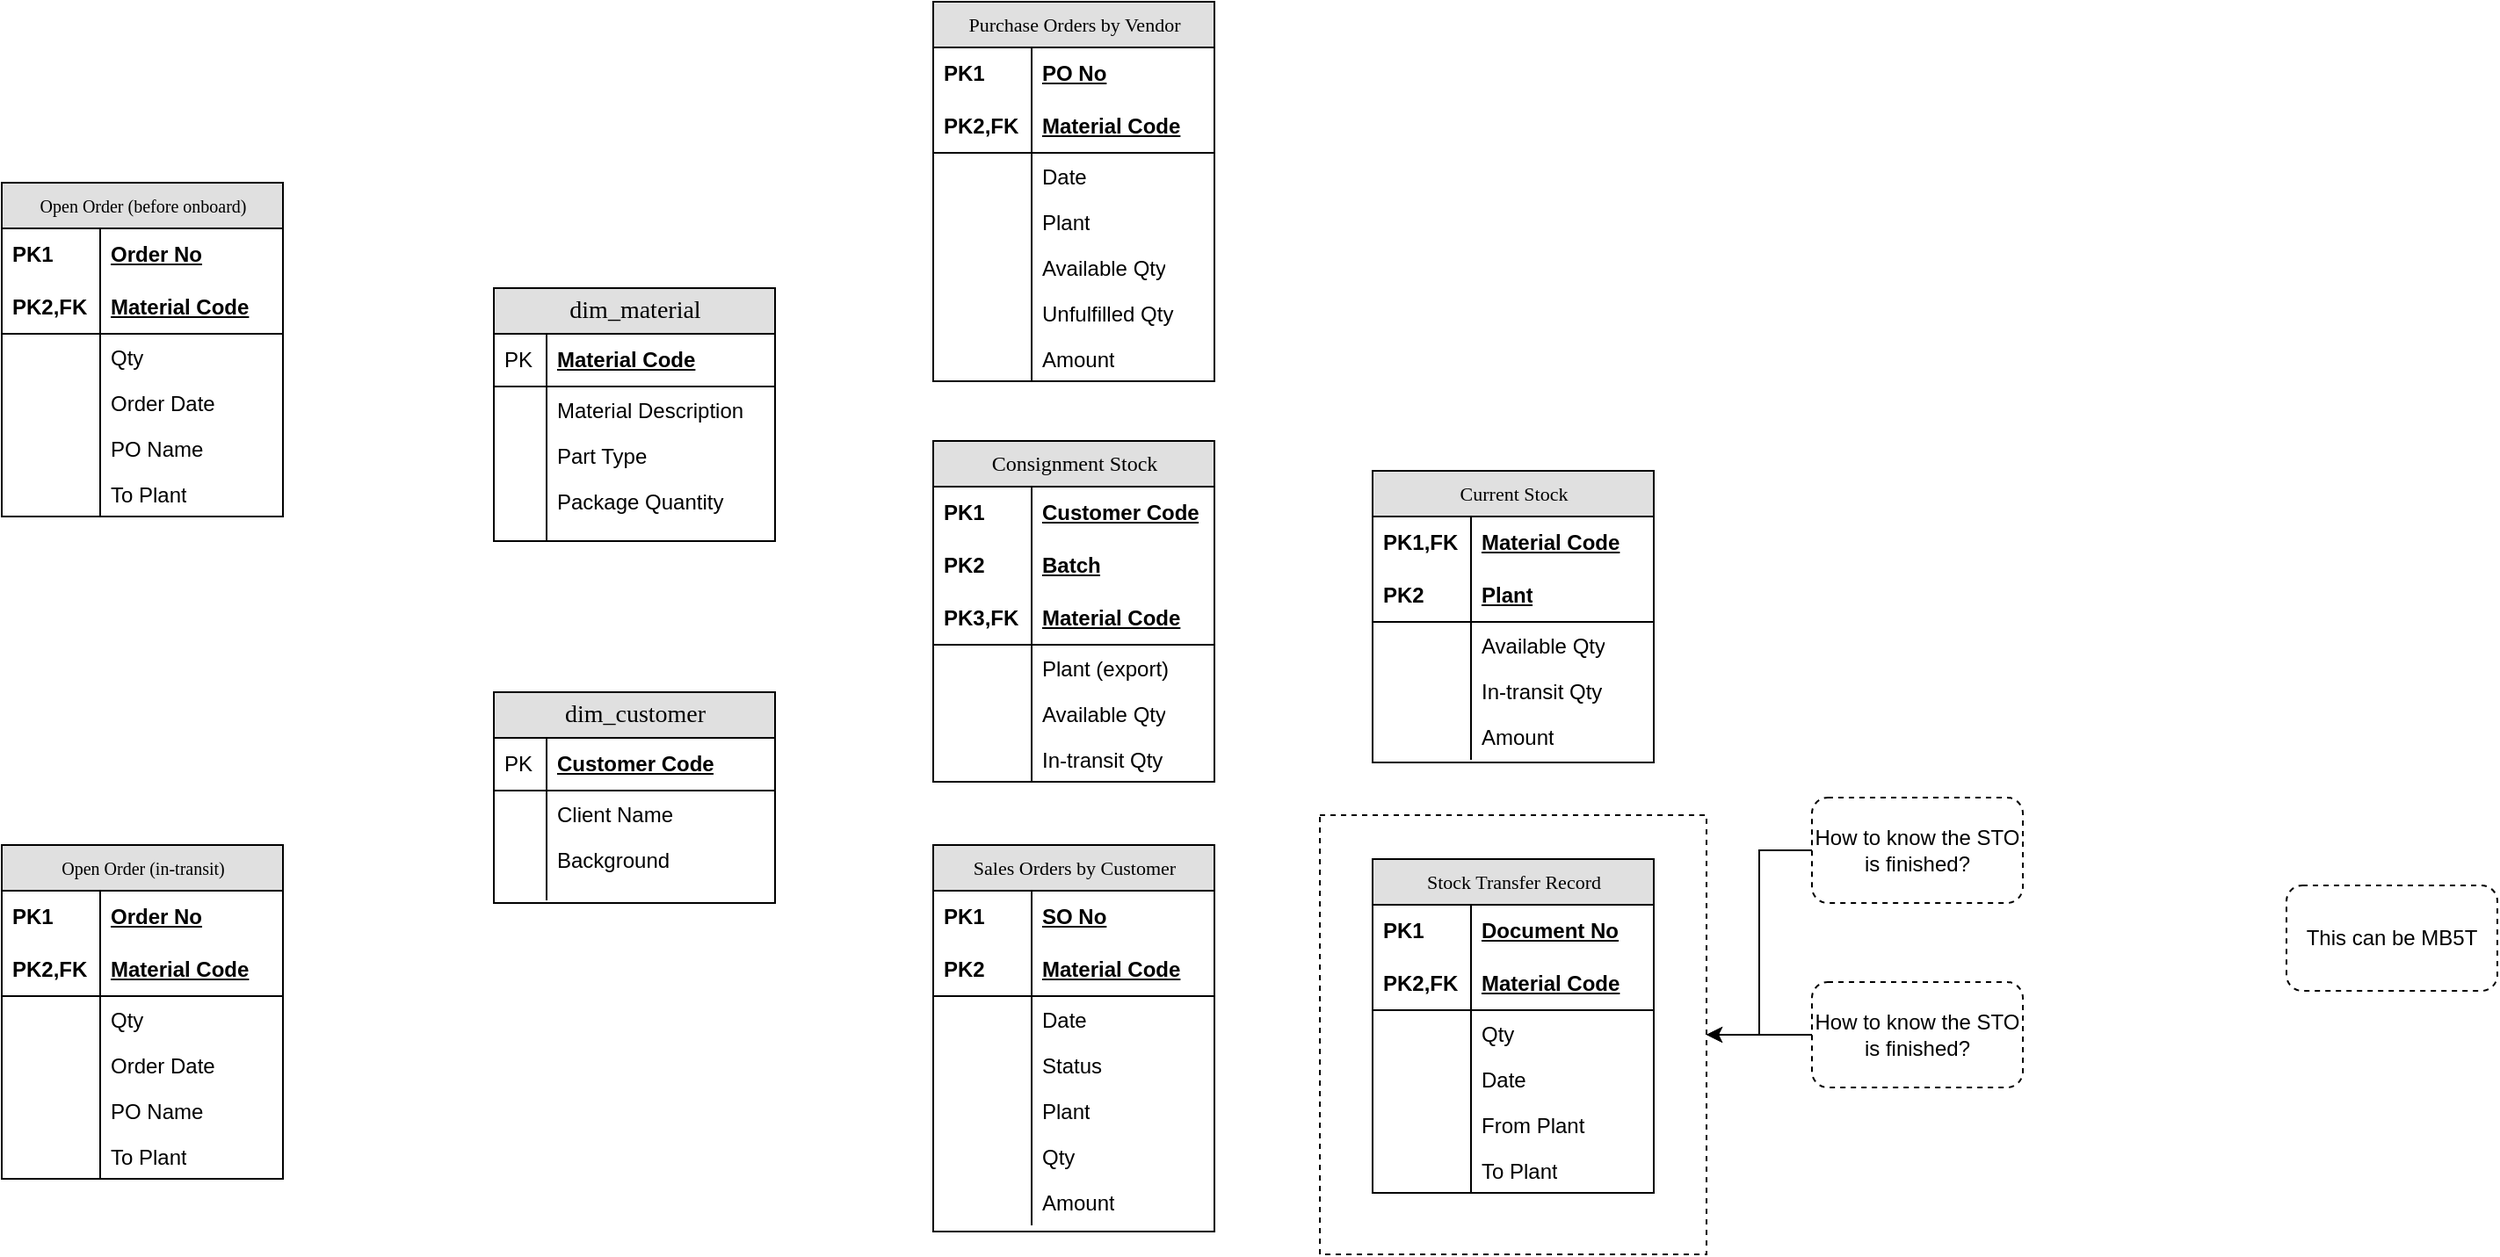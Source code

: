 <mxfile version="24.2.5" type="device">
  <diagram name="Page-1" id="e56a1550-8fbb-45ad-956c-1786394a9013">
    <mxGraphModel dx="2460" dy="884" grid="1" gridSize="10" guides="1" tooltips="1" connect="1" arrows="1" fold="1" page="1" pageScale="1" pageWidth="1100" pageHeight="850" background="none" math="0" shadow="0">
      <root>
        <mxCell id="0" />
        <mxCell id="1" parent="0" />
        <mxCell id="9leOoDLFk5lUfzYuquCV-126" value="" style="rounded=0;whiteSpace=wrap;html=1;fillColor=none;dashed=1;" parent="1" vertex="1">
          <mxGeometry x="500" y="580" width="220" height="250" as="geometry" />
        </mxCell>
        <mxCell id="2e49270ec7c68f3f-1" value="&lt;font style=&quot;font-size: 11px;&quot;&gt;Purchase Orders by Vendor&lt;/font&gt;" style="swimlane;html=1;fontStyle=0;childLayout=stackLayout;horizontal=1;startSize=26;fillColor=#e0e0e0;horizontalStack=0;resizeParent=1;resizeLast=0;collapsible=1;marginBottom=0;swimlaneFillColor=#ffffff;align=center;rounded=0;shadow=0;comic=0;labelBackgroundColor=none;strokeWidth=1;fontFamily=Verdana;fontSize=14" parent="1" vertex="1">
          <mxGeometry x="280" y="117" width="160" height="216" as="geometry">
            <mxRectangle x="290" y="140" width="180" height="30" as="alternateBounds" />
          </mxGeometry>
        </mxCell>
        <mxCell id="2e49270ec7c68f3f-2" value="PO No" style="shape=partialRectangle;top=0;left=0;right=0;bottom=0;html=1;align=left;verticalAlign=middle;fillColor=none;spacingLeft=60;spacingRight=4;whiteSpace=wrap;overflow=hidden;rotatable=0;points=[[0,0.5],[1,0.5]];portConstraint=eastwest;dropTarget=0;fontStyle=5;" parent="2e49270ec7c68f3f-1" vertex="1">
          <mxGeometry y="26" width="160" height="30" as="geometry" />
        </mxCell>
        <mxCell id="2e49270ec7c68f3f-3" value="PK1" style="shape=partialRectangle;fontStyle=1;top=0;left=0;bottom=0;html=1;fillColor=none;align=left;verticalAlign=middle;spacingLeft=4;spacingRight=4;whiteSpace=wrap;overflow=hidden;rotatable=0;points=[];portConstraint=eastwest;part=1;" parent="2e49270ec7c68f3f-2" vertex="1" connectable="0">
          <mxGeometry width="56" height="30" as="geometry" />
        </mxCell>
        <mxCell id="2e49270ec7c68f3f-4" value="Material Code" style="shape=partialRectangle;top=0;left=0;right=0;bottom=1;html=1;align=left;verticalAlign=middle;fillColor=none;spacingLeft=60;spacingRight=4;whiteSpace=wrap;overflow=hidden;rotatable=0;points=[[0,0.5],[1,0.5]];portConstraint=eastwest;dropTarget=0;fontStyle=5;" parent="2e49270ec7c68f3f-1" vertex="1">
          <mxGeometry y="56" width="160" height="30" as="geometry" />
        </mxCell>
        <mxCell id="2e49270ec7c68f3f-5" value="PK2,FK" style="shape=partialRectangle;fontStyle=1;top=0;left=0;bottom=0;html=1;fillColor=none;align=left;verticalAlign=middle;spacingLeft=4;spacingRight=4;whiteSpace=wrap;overflow=hidden;rotatable=0;points=[];portConstraint=eastwest;part=1;" parent="2e49270ec7c68f3f-4" vertex="1" connectable="0">
          <mxGeometry width="56" height="30" as="geometry" />
        </mxCell>
        <mxCell id="2e49270ec7c68f3f-6" value="Date" style="shape=partialRectangle;top=0;left=0;right=0;bottom=0;html=1;align=left;verticalAlign=top;fillColor=none;spacingLeft=60;spacingRight=4;whiteSpace=wrap;overflow=hidden;rotatable=0;points=[[0,0.5],[1,0.5]];portConstraint=eastwest;dropTarget=0;" parent="2e49270ec7c68f3f-1" vertex="1">
          <mxGeometry y="86" width="160" height="26" as="geometry" />
        </mxCell>
        <mxCell id="2e49270ec7c68f3f-7" value="" style="shape=partialRectangle;top=0;left=0;bottom=0;html=1;fillColor=none;align=left;verticalAlign=top;spacingLeft=4;spacingRight=4;whiteSpace=wrap;overflow=hidden;rotatable=0;points=[];portConstraint=eastwest;part=1;" parent="2e49270ec7c68f3f-6" vertex="1" connectable="0">
          <mxGeometry width="56" height="26" as="geometry" />
        </mxCell>
        <mxCell id="9leOoDLFk5lUfzYuquCV-7" value="Plant" style="shape=partialRectangle;top=0;left=0;right=0;bottom=0;html=1;align=left;verticalAlign=top;fillColor=none;spacingLeft=60;spacingRight=4;whiteSpace=wrap;overflow=hidden;rotatable=0;points=[[0,0.5],[1,0.5]];portConstraint=eastwest;dropTarget=0;" parent="2e49270ec7c68f3f-1" vertex="1">
          <mxGeometry y="112" width="160" height="26" as="geometry" />
        </mxCell>
        <mxCell id="9leOoDLFk5lUfzYuquCV-8" value="" style="shape=partialRectangle;top=0;left=0;bottom=0;html=1;fillColor=none;align=left;verticalAlign=top;spacingLeft=4;spacingRight=4;whiteSpace=wrap;overflow=hidden;rotatable=0;points=[];portConstraint=eastwest;part=1;" parent="9leOoDLFk5lUfzYuquCV-7" vertex="1" connectable="0">
          <mxGeometry width="56" height="26" as="geometry" />
        </mxCell>
        <mxCell id="9leOoDLFk5lUfzYuquCV-12" value="Available Qty" style="shape=partialRectangle;top=0;left=0;right=0;bottom=0;html=1;align=left;verticalAlign=top;fillColor=none;spacingLeft=60;spacingRight=4;whiteSpace=wrap;overflow=hidden;rotatable=0;points=[[0,0.5],[1,0.5]];portConstraint=eastwest;dropTarget=0;" parent="2e49270ec7c68f3f-1" vertex="1">
          <mxGeometry y="138" width="160" height="26" as="geometry" />
        </mxCell>
        <mxCell id="9leOoDLFk5lUfzYuquCV-13" value="" style="shape=partialRectangle;top=0;left=0;bottom=0;html=1;fillColor=none;align=left;verticalAlign=top;spacingLeft=4;spacingRight=4;whiteSpace=wrap;overflow=hidden;rotatable=0;points=[];portConstraint=eastwest;part=1;" parent="9leOoDLFk5lUfzYuquCV-12" vertex="1" connectable="0">
          <mxGeometry width="56" height="26" as="geometry" />
        </mxCell>
        <mxCell id="9leOoDLFk5lUfzYuquCV-31" value="Unfulfilled Qty" style="shape=partialRectangle;top=0;left=0;right=0;bottom=0;html=1;align=left;verticalAlign=top;fillColor=none;spacingLeft=60;spacingRight=4;whiteSpace=wrap;overflow=hidden;rotatable=0;points=[[0,0.5],[1,0.5]];portConstraint=eastwest;dropTarget=0;" parent="2e49270ec7c68f3f-1" vertex="1">
          <mxGeometry y="164" width="160" height="26" as="geometry" />
        </mxCell>
        <mxCell id="9leOoDLFk5lUfzYuquCV-32" value="" style="shape=partialRectangle;top=0;left=0;bottom=0;html=1;fillColor=none;align=left;verticalAlign=top;spacingLeft=4;spacingRight=4;whiteSpace=wrap;overflow=hidden;rotatable=0;points=[];portConstraint=eastwest;part=1;" parent="9leOoDLFk5lUfzYuquCV-31" vertex="1" connectable="0">
          <mxGeometry width="56" height="26" as="geometry" />
        </mxCell>
        <mxCell id="9leOoDLFk5lUfzYuquCV-9" value="Amount" style="shape=partialRectangle;top=0;left=0;right=0;bottom=0;html=1;align=left;verticalAlign=top;fillColor=none;spacingLeft=60;spacingRight=4;whiteSpace=wrap;overflow=hidden;rotatable=0;points=[[0,0.5],[1,0.5]];portConstraint=eastwest;dropTarget=0;" parent="2e49270ec7c68f3f-1" vertex="1">
          <mxGeometry y="190" width="160" height="26" as="geometry" />
        </mxCell>
        <mxCell id="9leOoDLFk5lUfzYuquCV-10" value="" style="shape=partialRectangle;top=0;left=0;bottom=0;html=1;fillColor=none;align=left;verticalAlign=top;spacingLeft=4;spacingRight=4;whiteSpace=wrap;overflow=hidden;rotatable=0;points=[];portConstraint=eastwest;part=1;" parent="9leOoDLFk5lUfzYuquCV-9" vertex="1" connectable="0">
          <mxGeometry width="56" height="26" as="geometry" />
        </mxCell>
        <mxCell id="2e49270ec7c68f3f-80" value="dim_material" style="swimlane;html=1;fontStyle=0;childLayout=stackLayout;horizontal=1;startSize=26;fillColor=#e0e0e0;horizontalStack=0;resizeParent=1;resizeLast=0;collapsible=1;marginBottom=0;swimlaneFillColor=#ffffff;align=center;rounded=0;shadow=0;comic=0;labelBackgroundColor=none;strokeWidth=1;fontFamily=Verdana;fontSize=14" parent="1" vertex="1">
          <mxGeometry x="30" y="280" width="160" height="144" as="geometry" />
        </mxCell>
        <mxCell id="2e49270ec7c68f3f-81" value="Material Code" style="shape=partialRectangle;top=0;left=0;right=0;bottom=1;html=1;align=left;verticalAlign=middle;fillColor=none;spacingLeft=34;spacingRight=4;whiteSpace=wrap;overflow=hidden;rotatable=0;points=[[0,0.5],[1,0.5]];portConstraint=eastwest;dropTarget=0;fontStyle=5;" parent="2e49270ec7c68f3f-80" vertex="1">
          <mxGeometry y="26" width="160" height="30" as="geometry" />
        </mxCell>
        <mxCell id="2e49270ec7c68f3f-82" value="PK" style="shape=partialRectangle;top=0;left=0;bottom=0;html=1;fillColor=none;align=left;verticalAlign=middle;spacingLeft=4;spacingRight=4;whiteSpace=wrap;overflow=hidden;rotatable=0;points=[];portConstraint=eastwest;part=1;" parent="2e49270ec7c68f3f-81" vertex="1" connectable="0">
          <mxGeometry width="30" height="30" as="geometry" />
        </mxCell>
        <mxCell id="2e49270ec7c68f3f-83" value="Material Description" style="shape=partialRectangle;top=0;left=0;right=0;bottom=0;html=1;align=left;verticalAlign=top;fillColor=none;spacingLeft=34;spacingRight=4;whiteSpace=wrap;overflow=hidden;rotatable=0;points=[[0,0.5],[1,0.5]];portConstraint=eastwest;dropTarget=0;" parent="2e49270ec7c68f3f-80" vertex="1">
          <mxGeometry y="56" width="160" height="26" as="geometry" />
        </mxCell>
        <mxCell id="2e49270ec7c68f3f-84" value="" style="shape=partialRectangle;top=0;left=0;bottom=0;html=1;fillColor=none;align=left;verticalAlign=top;spacingLeft=4;spacingRight=4;whiteSpace=wrap;overflow=hidden;rotatable=0;points=[];portConstraint=eastwest;part=1;" parent="2e49270ec7c68f3f-83" vertex="1" connectable="0">
          <mxGeometry width="30" height="26" as="geometry" />
        </mxCell>
        <mxCell id="2e49270ec7c68f3f-85" value="Part Type" style="shape=partialRectangle;top=0;left=0;right=0;bottom=0;html=1;align=left;verticalAlign=top;fillColor=none;spacingLeft=34;spacingRight=4;whiteSpace=wrap;overflow=hidden;rotatable=0;points=[[0,0.5],[1,0.5]];portConstraint=eastwest;dropTarget=0;" parent="2e49270ec7c68f3f-80" vertex="1">
          <mxGeometry y="82" width="160" height="26" as="geometry" />
        </mxCell>
        <mxCell id="2e49270ec7c68f3f-86" value="" style="shape=partialRectangle;top=0;left=0;bottom=0;html=1;fillColor=none;align=left;verticalAlign=top;spacingLeft=4;spacingRight=4;whiteSpace=wrap;overflow=hidden;rotatable=0;points=[];portConstraint=eastwest;part=1;" parent="2e49270ec7c68f3f-85" vertex="1" connectable="0">
          <mxGeometry width="30" height="26" as="geometry" />
        </mxCell>
        <mxCell id="2e49270ec7c68f3f-87" value="Package Quantity" style="shape=partialRectangle;top=0;left=0;right=0;bottom=0;html=1;align=left;verticalAlign=top;fillColor=none;spacingLeft=34;spacingRight=4;whiteSpace=wrap;overflow=hidden;rotatable=0;points=[[0,0.5],[1,0.5]];portConstraint=eastwest;dropTarget=0;" parent="2e49270ec7c68f3f-80" vertex="1">
          <mxGeometry y="108" width="160" height="26" as="geometry" />
        </mxCell>
        <mxCell id="2e49270ec7c68f3f-88" value="" style="shape=partialRectangle;top=0;left=0;bottom=0;html=1;fillColor=none;align=left;verticalAlign=top;spacingLeft=4;spacingRight=4;whiteSpace=wrap;overflow=hidden;rotatable=0;points=[];portConstraint=eastwest;part=1;" parent="2e49270ec7c68f3f-87" vertex="1" connectable="0">
          <mxGeometry width="30" height="26" as="geometry" />
        </mxCell>
        <mxCell id="2e49270ec7c68f3f-89" value="" style="shape=partialRectangle;top=0;left=0;right=0;bottom=0;html=1;align=left;verticalAlign=top;fillColor=none;spacingLeft=34;spacingRight=4;whiteSpace=wrap;overflow=hidden;rotatable=0;points=[[0,0.5],[1,0.5]];portConstraint=eastwest;dropTarget=0;" parent="2e49270ec7c68f3f-80" vertex="1">
          <mxGeometry y="134" width="160" height="10" as="geometry" />
        </mxCell>
        <mxCell id="2e49270ec7c68f3f-90" value="" style="shape=partialRectangle;top=0;left=0;bottom=0;html=1;fillColor=none;align=left;verticalAlign=top;spacingLeft=4;spacingRight=4;whiteSpace=wrap;overflow=hidden;rotatable=0;points=[];portConstraint=eastwest;part=1;" parent="2e49270ec7c68f3f-89" vertex="1" connectable="0">
          <mxGeometry width="30" height="10" as="geometry" />
        </mxCell>
        <mxCell id="9leOoDLFk5lUfzYuquCV-14" value="&lt;font style=&quot;font-size: 12px;&quot;&gt;Consignment Stock&lt;/font&gt;" style="swimlane;html=1;fontStyle=0;childLayout=stackLayout;horizontal=1;startSize=26;fillColor=#e0e0e0;horizontalStack=0;resizeParent=1;resizeLast=0;collapsible=1;marginBottom=0;swimlaneFillColor=#ffffff;align=center;rounded=0;shadow=0;comic=0;labelBackgroundColor=none;strokeWidth=1;fontFamily=Verdana;fontSize=14" parent="1" vertex="1">
          <mxGeometry x="280" y="367" width="160" height="194" as="geometry">
            <mxRectangle x="290" y="140" width="180" height="30" as="alternateBounds" />
          </mxGeometry>
        </mxCell>
        <mxCell id="9leOoDLFk5lUfzYuquCV-15" value="Customer Code" style="shape=partialRectangle;top=0;left=0;right=0;bottom=0;html=1;align=left;verticalAlign=middle;fillColor=none;spacingLeft=60;spacingRight=4;whiteSpace=wrap;overflow=hidden;rotatable=0;points=[[0,0.5],[1,0.5]];portConstraint=eastwest;dropTarget=0;fontStyle=5;" parent="9leOoDLFk5lUfzYuquCV-14" vertex="1">
          <mxGeometry y="26" width="160" height="30" as="geometry" />
        </mxCell>
        <mxCell id="9leOoDLFk5lUfzYuquCV-16" value="PK1" style="shape=partialRectangle;fontStyle=1;top=0;left=0;bottom=0;html=1;fillColor=none;align=left;verticalAlign=middle;spacingLeft=4;spacingRight=4;whiteSpace=wrap;overflow=hidden;rotatable=0;points=[];portConstraint=eastwest;part=1;" parent="9leOoDLFk5lUfzYuquCV-15" vertex="1" connectable="0">
          <mxGeometry width="56" height="30" as="geometry" />
        </mxCell>
        <mxCell id="9leOoDLFk5lUfzYuquCV-81" value="Batch" style="shape=partialRectangle;top=0;left=0;right=0;bottom=0;html=1;align=left;verticalAlign=middle;fillColor=none;spacingLeft=60;spacingRight=4;whiteSpace=wrap;overflow=hidden;rotatable=0;points=[[0,0.5],[1,0.5]];portConstraint=eastwest;dropTarget=0;fontStyle=5;" parent="9leOoDLFk5lUfzYuquCV-14" vertex="1">
          <mxGeometry y="56" width="160" height="30" as="geometry" />
        </mxCell>
        <mxCell id="9leOoDLFk5lUfzYuquCV-82" value="PK2" style="shape=partialRectangle;fontStyle=1;top=0;left=0;bottom=0;html=1;fillColor=none;align=left;verticalAlign=middle;spacingLeft=4;spacingRight=4;whiteSpace=wrap;overflow=hidden;rotatable=0;points=[];portConstraint=eastwest;part=1;" parent="9leOoDLFk5lUfzYuquCV-81" vertex="1" connectable="0">
          <mxGeometry width="56" height="30" as="geometry" />
        </mxCell>
        <mxCell id="9leOoDLFk5lUfzYuquCV-17" value="Material Code" style="shape=partialRectangle;top=0;left=0;right=0;bottom=1;html=1;align=left;verticalAlign=middle;fillColor=none;spacingLeft=60;spacingRight=4;whiteSpace=wrap;overflow=hidden;rotatable=0;points=[[0,0.5],[1,0.5]];portConstraint=eastwest;dropTarget=0;fontStyle=5;" parent="9leOoDLFk5lUfzYuquCV-14" vertex="1">
          <mxGeometry y="86" width="160" height="30" as="geometry" />
        </mxCell>
        <mxCell id="9leOoDLFk5lUfzYuquCV-18" value="PK3,FK" style="shape=partialRectangle;fontStyle=1;top=0;left=0;bottom=0;html=1;fillColor=none;align=left;verticalAlign=middle;spacingLeft=4;spacingRight=4;whiteSpace=wrap;overflow=hidden;rotatable=0;points=[];portConstraint=eastwest;part=1;" parent="9leOoDLFk5lUfzYuquCV-17" vertex="1" connectable="0">
          <mxGeometry width="56" height="30" as="geometry" />
        </mxCell>
        <mxCell id="9leOoDLFk5lUfzYuquCV-21" value="Plant (export)" style="shape=partialRectangle;top=0;left=0;right=0;bottom=0;html=1;align=left;verticalAlign=top;fillColor=none;spacingLeft=60;spacingRight=4;whiteSpace=wrap;overflow=hidden;rotatable=0;points=[[0,0.5],[1,0.5]];portConstraint=eastwest;dropTarget=0;" parent="9leOoDLFk5lUfzYuquCV-14" vertex="1">
          <mxGeometry y="116" width="160" height="26" as="geometry" />
        </mxCell>
        <mxCell id="9leOoDLFk5lUfzYuquCV-22" value="" style="shape=partialRectangle;top=0;left=0;bottom=0;html=1;fillColor=none;align=left;verticalAlign=top;spacingLeft=4;spacingRight=4;whiteSpace=wrap;overflow=hidden;rotatable=0;points=[];portConstraint=eastwest;part=1;" parent="9leOoDLFk5lUfzYuquCV-21" vertex="1" connectable="0">
          <mxGeometry width="56" height="26" as="geometry" />
        </mxCell>
        <mxCell id="9leOoDLFk5lUfzYuquCV-23" value="Available Qty" style="shape=partialRectangle;top=0;left=0;right=0;bottom=0;html=1;align=left;verticalAlign=top;fillColor=none;spacingLeft=60;spacingRight=4;whiteSpace=wrap;overflow=hidden;rotatable=0;points=[[0,0.5],[1,0.5]];portConstraint=eastwest;dropTarget=0;" parent="9leOoDLFk5lUfzYuquCV-14" vertex="1">
          <mxGeometry y="142" width="160" height="26" as="geometry" />
        </mxCell>
        <mxCell id="9leOoDLFk5lUfzYuquCV-24" value="" style="shape=partialRectangle;top=0;left=0;bottom=0;html=1;fillColor=none;align=left;verticalAlign=top;spacingLeft=4;spacingRight=4;whiteSpace=wrap;overflow=hidden;rotatable=0;points=[];portConstraint=eastwest;part=1;" parent="9leOoDLFk5lUfzYuquCV-23" vertex="1" connectable="0">
          <mxGeometry width="56" height="26" as="geometry" />
        </mxCell>
        <mxCell id="9leOoDLFk5lUfzYuquCV-29" value="In-transit Qty" style="shape=partialRectangle;top=0;left=0;right=0;bottom=0;html=1;align=left;verticalAlign=top;fillColor=none;spacingLeft=60;spacingRight=4;whiteSpace=wrap;overflow=hidden;rotatable=0;points=[[0,0.5],[1,0.5]];portConstraint=eastwest;dropTarget=0;" parent="9leOoDLFk5lUfzYuquCV-14" vertex="1">
          <mxGeometry y="168" width="160" height="26" as="geometry" />
        </mxCell>
        <mxCell id="9leOoDLFk5lUfzYuquCV-30" value="" style="shape=partialRectangle;top=0;left=0;bottom=0;html=1;fillColor=none;align=left;verticalAlign=top;spacingLeft=4;spacingRight=4;whiteSpace=wrap;overflow=hidden;rotatable=0;points=[];portConstraint=eastwest;part=1;" parent="9leOoDLFk5lUfzYuquCV-29" vertex="1" connectable="0">
          <mxGeometry width="56" height="26" as="geometry" />
        </mxCell>
        <mxCell id="9leOoDLFk5lUfzYuquCV-34" value="&lt;font style=&quot;font-size: 11px;&quot;&gt;Sales Orders by Customer&lt;/font&gt;" style="swimlane;html=1;fontStyle=0;childLayout=stackLayout;horizontal=1;startSize=26;fillColor=#e0e0e0;horizontalStack=0;resizeParent=1;resizeLast=0;collapsible=1;marginBottom=0;swimlaneFillColor=#ffffff;align=center;rounded=0;shadow=0;comic=0;labelBackgroundColor=none;strokeWidth=1;fontFamily=Verdana;fontSize=14" parent="1" vertex="1">
          <mxGeometry x="280" y="597" width="160" height="220" as="geometry">
            <mxRectangle x="290" y="140" width="180" height="30" as="alternateBounds" />
          </mxGeometry>
        </mxCell>
        <mxCell id="9leOoDLFk5lUfzYuquCV-35" value="SO No" style="shape=partialRectangle;top=0;left=0;right=0;bottom=0;html=1;align=left;verticalAlign=middle;fillColor=none;spacingLeft=60;spacingRight=4;whiteSpace=wrap;overflow=hidden;rotatable=0;points=[[0,0.5],[1,0.5]];portConstraint=eastwest;dropTarget=0;fontStyle=5;" parent="9leOoDLFk5lUfzYuquCV-34" vertex="1">
          <mxGeometry y="26" width="160" height="30" as="geometry" />
        </mxCell>
        <mxCell id="9leOoDLFk5lUfzYuquCV-36" value="PK1" style="shape=partialRectangle;fontStyle=1;top=0;left=0;bottom=0;html=1;fillColor=none;align=left;verticalAlign=middle;spacingLeft=4;spacingRight=4;whiteSpace=wrap;overflow=hidden;rotatable=0;points=[];portConstraint=eastwest;part=1;" parent="9leOoDLFk5lUfzYuquCV-35" vertex="1" connectable="0">
          <mxGeometry width="56" height="30" as="geometry" />
        </mxCell>
        <mxCell id="9leOoDLFk5lUfzYuquCV-37" value="Material Code" style="shape=partialRectangle;top=0;left=0;right=0;bottom=1;html=1;align=left;verticalAlign=middle;fillColor=none;spacingLeft=60;spacingRight=4;whiteSpace=wrap;overflow=hidden;rotatable=0;points=[[0,0.5],[1,0.5]];portConstraint=eastwest;dropTarget=0;fontStyle=5;" parent="9leOoDLFk5lUfzYuquCV-34" vertex="1">
          <mxGeometry y="56" width="160" height="30" as="geometry" />
        </mxCell>
        <mxCell id="9leOoDLFk5lUfzYuquCV-38" value="PK2" style="shape=partialRectangle;fontStyle=1;top=0;left=0;bottom=0;html=1;fillColor=none;align=left;verticalAlign=middle;spacingLeft=4;spacingRight=4;whiteSpace=wrap;overflow=hidden;rotatable=0;points=[];portConstraint=eastwest;part=1;" parent="9leOoDLFk5lUfzYuquCV-37" vertex="1" connectable="0">
          <mxGeometry width="56" height="30" as="geometry" />
        </mxCell>
        <mxCell id="9leOoDLFk5lUfzYuquCV-39" value="Date" style="shape=partialRectangle;top=0;left=0;right=0;bottom=0;html=1;align=left;verticalAlign=top;fillColor=none;spacingLeft=60;spacingRight=4;whiteSpace=wrap;overflow=hidden;rotatable=0;points=[[0,0.5],[1,0.5]];portConstraint=eastwest;dropTarget=0;" parent="9leOoDLFk5lUfzYuquCV-34" vertex="1">
          <mxGeometry y="86" width="160" height="26" as="geometry" />
        </mxCell>
        <mxCell id="9leOoDLFk5lUfzYuquCV-40" value="" style="shape=partialRectangle;top=0;left=0;bottom=0;html=1;fillColor=none;align=left;verticalAlign=top;spacingLeft=4;spacingRight=4;whiteSpace=wrap;overflow=hidden;rotatable=0;points=[];portConstraint=eastwest;part=1;" parent="9leOoDLFk5lUfzYuquCV-39" vertex="1" connectable="0">
          <mxGeometry width="56" height="26" as="geometry" />
        </mxCell>
        <mxCell id="9leOoDLFk5lUfzYuquCV-62" value="Status" style="shape=partialRectangle;top=0;left=0;right=0;bottom=0;html=1;align=left;verticalAlign=top;fillColor=none;spacingLeft=60;spacingRight=4;whiteSpace=wrap;overflow=hidden;rotatable=0;points=[[0,0.5],[1,0.5]];portConstraint=eastwest;dropTarget=0;" parent="9leOoDLFk5lUfzYuquCV-34" vertex="1">
          <mxGeometry y="112" width="160" height="26" as="geometry" />
        </mxCell>
        <mxCell id="9leOoDLFk5lUfzYuquCV-63" value="" style="shape=partialRectangle;top=0;left=0;bottom=0;html=1;fillColor=none;align=left;verticalAlign=top;spacingLeft=4;spacingRight=4;whiteSpace=wrap;overflow=hidden;rotatable=0;points=[];portConstraint=eastwest;part=1;" parent="9leOoDLFk5lUfzYuquCV-62" vertex="1" connectable="0">
          <mxGeometry width="56" height="26" as="geometry" />
        </mxCell>
        <mxCell id="9leOoDLFk5lUfzYuquCV-41" value="Plant" style="shape=partialRectangle;top=0;left=0;right=0;bottom=0;html=1;align=left;verticalAlign=top;fillColor=none;spacingLeft=60;spacingRight=4;whiteSpace=wrap;overflow=hidden;rotatable=0;points=[[0,0.5],[1,0.5]];portConstraint=eastwest;dropTarget=0;" parent="9leOoDLFk5lUfzYuquCV-34" vertex="1">
          <mxGeometry y="138" width="160" height="26" as="geometry" />
        </mxCell>
        <mxCell id="9leOoDLFk5lUfzYuquCV-42" value="" style="shape=partialRectangle;top=0;left=0;bottom=0;html=1;fillColor=none;align=left;verticalAlign=top;spacingLeft=4;spacingRight=4;whiteSpace=wrap;overflow=hidden;rotatable=0;points=[];portConstraint=eastwest;part=1;" parent="9leOoDLFk5lUfzYuquCV-41" vertex="1" connectable="0">
          <mxGeometry width="56" height="26" as="geometry" />
        </mxCell>
        <mxCell id="9leOoDLFk5lUfzYuquCV-43" value="Qty" style="shape=partialRectangle;top=0;left=0;right=0;bottom=0;html=1;align=left;verticalAlign=top;fillColor=none;spacingLeft=60;spacingRight=4;whiteSpace=wrap;overflow=hidden;rotatable=0;points=[[0,0.5],[1,0.5]];portConstraint=eastwest;dropTarget=0;" parent="9leOoDLFk5lUfzYuquCV-34" vertex="1">
          <mxGeometry y="164" width="160" height="26" as="geometry" />
        </mxCell>
        <mxCell id="9leOoDLFk5lUfzYuquCV-44" value="" style="shape=partialRectangle;top=0;left=0;bottom=0;html=1;fillColor=none;align=left;verticalAlign=top;spacingLeft=4;spacingRight=4;whiteSpace=wrap;overflow=hidden;rotatable=0;points=[];portConstraint=eastwest;part=1;" parent="9leOoDLFk5lUfzYuquCV-43" vertex="1" connectable="0">
          <mxGeometry width="56" height="26" as="geometry" />
        </mxCell>
        <mxCell id="9leOoDLFk5lUfzYuquCV-47" value="Amount" style="shape=partialRectangle;top=0;left=0;right=0;bottom=0;html=1;align=left;verticalAlign=top;fillColor=none;spacingLeft=60;spacingRight=4;whiteSpace=wrap;overflow=hidden;rotatable=0;points=[[0,0.5],[1,0.5]];portConstraint=eastwest;dropTarget=0;" parent="9leOoDLFk5lUfzYuquCV-34" vertex="1">
          <mxGeometry y="190" width="160" height="26" as="geometry" />
        </mxCell>
        <mxCell id="9leOoDLFk5lUfzYuquCV-48" value="" style="shape=partialRectangle;top=0;left=0;bottom=0;html=1;fillColor=none;align=left;verticalAlign=top;spacingLeft=4;spacingRight=4;whiteSpace=wrap;overflow=hidden;rotatable=0;points=[];portConstraint=eastwest;part=1;" parent="9leOoDLFk5lUfzYuquCV-47" vertex="1" connectable="0">
          <mxGeometry width="56" height="26" as="geometry" />
        </mxCell>
        <mxCell id="9leOoDLFk5lUfzYuquCV-49" value="dim_customer" style="swimlane;html=1;fontStyle=0;childLayout=stackLayout;horizontal=1;startSize=26;fillColor=#e0e0e0;horizontalStack=0;resizeParent=1;resizeLast=0;collapsible=1;marginBottom=0;swimlaneFillColor=#ffffff;align=center;rounded=0;shadow=0;comic=0;labelBackgroundColor=none;strokeWidth=1;fontFamily=Verdana;fontSize=14" parent="1" vertex="1">
          <mxGeometry x="30" y="510" width="160" height="120" as="geometry" />
        </mxCell>
        <mxCell id="9leOoDLFk5lUfzYuquCV-50" value="Customer Code" style="shape=partialRectangle;top=0;left=0;right=0;bottom=1;html=1;align=left;verticalAlign=middle;fillColor=none;spacingLeft=34;spacingRight=4;whiteSpace=wrap;overflow=hidden;rotatable=0;points=[[0,0.5],[1,0.5]];portConstraint=eastwest;dropTarget=0;fontStyle=5;" parent="9leOoDLFk5lUfzYuquCV-49" vertex="1">
          <mxGeometry y="26" width="160" height="30" as="geometry" />
        </mxCell>
        <mxCell id="9leOoDLFk5lUfzYuquCV-51" value="PK" style="shape=partialRectangle;top=0;left=0;bottom=0;html=1;fillColor=none;align=left;verticalAlign=middle;spacingLeft=4;spacingRight=4;whiteSpace=wrap;overflow=hidden;rotatable=0;points=[];portConstraint=eastwest;part=1;" parent="9leOoDLFk5lUfzYuquCV-50" vertex="1" connectable="0">
          <mxGeometry width="30" height="30" as="geometry" />
        </mxCell>
        <mxCell id="9leOoDLFk5lUfzYuquCV-52" value="Client Name" style="shape=partialRectangle;top=0;left=0;right=0;bottom=0;html=1;align=left;verticalAlign=top;fillColor=none;spacingLeft=34;spacingRight=4;whiteSpace=wrap;overflow=hidden;rotatable=0;points=[[0,0.5],[1,0.5]];portConstraint=eastwest;dropTarget=0;" parent="9leOoDLFk5lUfzYuquCV-49" vertex="1">
          <mxGeometry y="56" width="160" height="26" as="geometry" />
        </mxCell>
        <mxCell id="9leOoDLFk5lUfzYuquCV-53" value="" style="shape=partialRectangle;top=0;left=0;bottom=0;html=1;fillColor=none;align=left;verticalAlign=top;spacingLeft=4;spacingRight=4;whiteSpace=wrap;overflow=hidden;rotatable=0;points=[];portConstraint=eastwest;part=1;" parent="9leOoDLFk5lUfzYuquCV-52" vertex="1" connectable="0">
          <mxGeometry width="30" height="26" as="geometry" />
        </mxCell>
        <mxCell id="9leOoDLFk5lUfzYuquCV-54" value="Background" style="shape=partialRectangle;top=0;left=0;right=0;bottom=0;html=1;align=left;verticalAlign=top;fillColor=none;spacingLeft=34;spacingRight=4;whiteSpace=wrap;overflow=hidden;rotatable=0;points=[[0,0.5],[1,0.5]];portConstraint=eastwest;dropTarget=0;" parent="9leOoDLFk5lUfzYuquCV-49" vertex="1">
          <mxGeometry y="82" width="160" height="26" as="geometry" />
        </mxCell>
        <mxCell id="9leOoDLFk5lUfzYuquCV-55" value="" style="shape=partialRectangle;top=0;left=0;bottom=0;html=1;fillColor=none;align=left;verticalAlign=top;spacingLeft=4;spacingRight=4;whiteSpace=wrap;overflow=hidden;rotatable=0;points=[];portConstraint=eastwest;part=1;" parent="9leOoDLFk5lUfzYuquCV-54" vertex="1" connectable="0">
          <mxGeometry width="30" height="26" as="geometry" />
        </mxCell>
        <mxCell id="9leOoDLFk5lUfzYuquCV-58" value="" style="shape=partialRectangle;top=0;left=0;right=0;bottom=0;html=1;align=left;verticalAlign=top;fillColor=none;spacingLeft=34;spacingRight=4;whiteSpace=wrap;overflow=hidden;rotatable=0;points=[[0,0.5],[1,0.5]];portConstraint=eastwest;dropTarget=0;" parent="9leOoDLFk5lUfzYuquCV-49" vertex="1">
          <mxGeometry y="108" width="160" height="10" as="geometry" />
        </mxCell>
        <mxCell id="9leOoDLFk5lUfzYuquCV-59" value="" style="shape=partialRectangle;top=0;left=0;bottom=0;html=1;fillColor=none;align=left;verticalAlign=top;spacingLeft=4;spacingRight=4;whiteSpace=wrap;overflow=hidden;rotatable=0;points=[];portConstraint=eastwest;part=1;" parent="9leOoDLFk5lUfzYuquCV-58" vertex="1" connectable="0">
          <mxGeometry width="30" height="10" as="geometry" />
        </mxCell>
        <mxCell id="9leOoDLFk5lUfzYuquCV-64" value="&lt;font style=&quot;font-size: 11px;&quot;&gt;Current Stock&lt;/font&gt;" style="swimlane;html=1;fontStyle=0;childLayout=stackLayout;horizontal=1;startSize=26;fillColor=#e0e0e0;horizontalStack=0;resizeParent=1;resizeLast=0;collapsible=1;marginBottom=0;swimlaneFillColor=#ffffff;align=center;rounded=0;shadow=0;comic=0;labelBackgroundColor=none;strokeWidth=1;fontFamily=Verdana;fontSize=14" parent="1" vertex="1">
          <mxGeometry x="530" y="384" width="160" height="166" as="geometry">
            <mxRectangle x="290" y="140" width="180" height="30" as="alternateBounds" />
          </mxGeometry>
        </mxCell>
        <mxCell id="9leOoDLFk5lUfzYuquCV-67" value="Material Code" style="shape=partialRectangle;top=0;left=0;right=0;bottom=0;html=1;align=left;verticalAlign=middle;fillColor=none;spacingLeft=60;spacingRight=4;whiteSpace=wrap;overflow=hidden;rotatable=0;points=[[0,0.5],[1,0.5]];portConstraint=eastwest;dropTarget=0;fontStyle=5;" parent="9leOoDLFk5lUfzYuquCV-64" vertex="1">
          <mxGeometry y="26" width="160" height="30" as="geometry" />
        </mxCell>
        <mxCell id="9leOoDLFk5lUfzYuquCV-68" value="PK1,FK" style="shape=partialRectangle;fontStyle=1;top=0;left=0;bottom=0;html=1;fillColor=none;align=left;verticalAlign=middle;spacingLeft=4;spacingRight=4;whiteSpace=wrap;overflow=hidden;rotatable=0;points=[];portConstraint=eastwest;part=1;" parent="9leOoDLFk5lUfzYuquCV-67" vertex="1" connectable="0">
          <mxGeometry width="56" height="30" as="geometry" />
        </mxCell>
        <mxCell id="9leOoDLFk5lUfzYuquCV-85" value="Plant" style="shape=partialRectangle;top=0;left=0;right=0;bottom=1;html=1;align=left;verticalAlign=middle;fillColor=none;spacingLeft=60;spacingRight=4;whiteSpace=wrap;overflow=hidden;rotatable=0;points=[[0,0.5],[1,0.5]];portConstraint=eastwest;dropTarget=0;fontStyle=5;" parent="9leOoDLFk5lUfzYuquCV-64" vertex="1">
          <mxGeometry y="56" width="160" height="30" as="geometry" />
        </mxCell>
        <mxCell id="9leOoDLFk5lUfzYuquCV-86" value="PK2" style="shape=partialRectangle;fontStyle=1;top=0;left=0;bottom=0;html=1;fillColor=none;align=left;verticalAlign=middle;spacingLeft=4;spacingRight=4;whiteSpace=wrap;overflow=hidden;rotatable=0;points=[];portConstraint=eastwest;part=1;" parent="9leOoDLFk5lUfzYuquCV-85" vertex="1" connectable="0">
          <mxGeometry width="56" height="30" as="geometry" />
        </mxCell>
        <mxCell id="9leOoDLFk5lUfzYuquCV-73" value="Available Qty" style="shape=partialRectangle;top=0;left=0;right=0;bottom=0;html=1;align=left;verticalAlign=top;fillColor=none;spacingLeft=60;spacingRight=4;whiteSpace=wrap;overflow=hidden;rotatable=0;points=[[0,0.5],[1,0.5]];portConstraint=eastwest;dropTarget=0;" parent="9leOoDLFk5lUfzYuquCV-64" vertex="1">
          <mxGeometry y="86" width="160" height="26" as="geometry" />
        </mxCell>
        <mxCell id="9leOoDLFk5lUfzYuquCV-74" value="" style="shape=partialRectangle;top=0;left=0;bottom=0;html=1;fillColor=none;align=left;verticalAlign=top;spacingLeft=4;spacingRight=4;whiteSpace=wrap;overflow=hidden;rotatable=0;points=[];portConstraint=eastwest;part=1;" parent="9leOoDLFk5lUfzYuquCV-73" vertex="1" connectable="0">
          <mxGeometry width="56" height="26" as="geometry" />
        </mxCell>
        <mxCell id="9leOoDLFk5lUfzYuquCV-75" value="In-transit Qty" style="shape=partialRectangle;top=0;left=0;right=0;bottom=0;html=1;align=left;verticalAlign=top;fillColor=none;spacingLeft=60;spacingRight=4;whiteSpace=wrap;overflow=hidden;rotatable=0;points=[[0,0.5],[1,0.5]];portConstraint=eastwest;dropTarget=0;" parent="9leOoDLFk5lUfzYuquCV-64" vertex="1">
          <mxGeometry y="112" width="160" height="26" as="geometry" />
        </mxCell>
        <mxCell id="9leOoDLFk5lUfzYuquCV-76" value="" style="shape=partialRectangle;top=0;left=0;bottom=0;html=1;fillColor=none;align=left;verticalAlign=top;spacingLeft=4;spacingRight=4;whiteSpace=wrap;overflow=hidden;rotatable=0;points=[];portConstraint=eastwest;part=1;" parent="9leOoDLFk5lUfzYuquCV-75" vertex="1" connectable="0">
          <mxGeometry width="56" height="26" as="geometry" />
        </mxCell>
        <mxCell id="9leOoDLFk5lUfzYuquCV-77" value="Amount" style="shape=partialRectangle;top=0;left=0;right=0;bottom=0;html=1;align=left;verticalAlign=top;fillColor=none;spacingLeft=60;spacingRight=4;whiteSpace=wrap;overflow=hidden;rotatable=0;points=[[0,0.5],[1,0.5]];portConstraint=eastwest;dropTarget=0;" parent="9leOoDLFk5lUfzYuquCV-64" vertex="1">
          <mxGeometry y="138" width="160" height="26" as="geometry" />
        </mxCell>
        <mxCell id="9leOoDLFk5lUfzYuquCV-78" value="" style="shape=partialRectangle;top=0;left=0;bottom=0;html=1;fillColor=none;align=left;verticalAlign=top;spacingLeft=4;spacingRight=4;whiteSpace=wrap;overflow=hidden;rotatable=0;points=[];portConstraint=eastwest;part=1;" parent="9leOoDLFk5lUfzYuquCV-77" vertex="1" connectable="0">
          <mxGeometry width="56" height="26" as="geometry" />
        </mxCell>
        <mxCell id="9leOoDLFk5lUfzYuquCV-87" value="&lt;font style=&quot;font-size: 11px;&quot;&gt;Stock Transfer Record&lt;/font&gt;" style="swimlane;html=1;fontStyle=0;childLayout=stackLayout;horizontal=1;startSize=26;fillColor=#e0e0e0;horizontalStack=0;resizeParent=1;resizeLast=0;collapsible=1;marginBottom=0;swimlaneFillColor=#ffffff;align=center;rounded=0;shadow=0;comic=0;labelBackgroundColor=none;strokeWidth=1;fontFamily=Verdana;fontSize=14" parent="1" vertex="1">
          <mxGeometry x="530" y="605" width="160" height="190" as="geometry">
            <mxRectangle x="290" y="140" width="180" height="30" as="alternateBounds" />
          </mxGeometry>
        </mxCell>
        <mxCell id="9leOoDLFk5lUfzYuquCV-88" value="Document No" style="shape=partialRectangle;top=0;left=0;right=0;bottom=0;html=1;align=left;verticalAlign=middle;fillColor=none;spacingLeft=60;spacingRight=4;whiteSpace=wrap;overflow=hidden;rotatable=0;points=[[0,0.5],[1,0.5]];portConstraint=eastwest;dropTarget=0;fontStyle=5;" parent="9leOoDLFk5lUfzYuquCV-87" vertex="1">
          <mxGeometry y="26" width="160" height="30" as="geometry" />
        </mxCell>
        <mxCell id="9leOoDLFk5lUfzYuquCV-89" value="PK1" style="shape=partialRectangle;fontStyle=1;top=0;left=0;bottom=0;html=1;fillColor=none;align=left;verticalAlign=middle;spacingLeft=4;spacingRight=4;whiteSpace=wrap;overflow=hidden;rotatable=0;points=[];portConstraint=eastwest;part=1;" parent="9leOoDLFk5lUfzYuquCV-88" vertex="1" connectable="0">
          <mxGeometry width="56" height="30" as="geometry" />
        </mxCell>
        <mxCell id="9leOoDLFk5lUfzYuquCV-90" value="Material Code" style="shape=partialRectangle;top=0;left=0;right=0;bottom=1;html=1;align=left;verticalAlign=middle;fillColor=none;spacingLeft=60;spacingRight=4;whiteSpace=wrap;overflow=hidden;rotatable=0;points=[[0,0.5],[1,0.5]];portConstraint=eastwest;dropTarget=0;fontStyle=5;" parent="9leOoDLFk5lUfzYuquCV-87" vertex="1">
          <mxGeometry y="56" width="160" height="30" as="geometry" />
        </mxCell>
        <mxCell id="9leOoDLFk5lUfzYuquCV-91" value="PK2,FK" style="shape=partialRectangle;fontStyle=1;top=0;left=0;bottom=0;html=1;fillColor=none;align=left;verticalAlign=middle;spacingLeft=4;spacingRight=4;whiteSpace=wrap;overflow=hidden;rotatable=0;points=[];portConstraint=eastwest;part=1;" parent="9leOoDLFk5lUfzYuquCV-90" vertex="1" connectable="0">
          <mxGeometry width="56" height="30" as="geometry" />
        </mxCell>
        <mxCell id="9leOoDLFk5lUfzYuquCV-92" value="Qty" style="shape=partialRectangle;top=0;left=0;right=0;bottom=0;html=1;align=left;verticalAlign=top;fillColor=none;spacingLeft=60;spacingRight=4;whiteSpace=wrap;overflow=hidden;rotatable=0;points=[[0,0.5],[1,0.5]];portConstraint=eastwest;dropTarget=0;" parent="9leOoDLFk5lUfzYuquCV-87" vertex="1">
          <mxGeometry y="86" width="160" height="26" as="geometry" />
        </mxCell>
        <mxCell id="9leOoDLFk5lUfzYuquCV-93" value="" style="shape=partialRectangle;top=0;left=0;bottom=0;html=1;fillColor=none;align=left;verticalAlign=top;spacingLeft=4;spacingRight=4;whiteSpace=wrap;overflow=hidden;rotatable=0;points=[];portConstraint=eastwest;part=1;" parent="9leOoDLFk5lUfzYuquCV-92" vertex="1" connectable="0">
          <mxGeometry width="56" height="26" as="geometry" />
        </mxCell>
        <mxCell id="9leOoDLFk5lUfzYuquCV-94" value="Date" style="shape=partialRectangle;top=0;left=0;right=0;bottom=0;html=1;align=left;verticalAlign=top;fillColor=none;spacingLeft=60;spacingRight=4;whiteSpace=wrap;overflow=hidden;rotatable=0;points=[[0,0.5],[1,0.5]];portConstraint=eastwest;dropTarget=0;" parent="9leOoDLFk5lUfzYuquCV-87" vertex="1">
          <mxGeometry y="112" width="160" height="26" as="geometry" />
        </mxCell>
        <mxCell id="9leOoDLFk5lUfzYuquCV-95" value="" style="shape=partialRectangle;top=0;left=0;bottom=0;html=1;fillColor=none;align=left;verticalAlign=top;spacingLeft=4;spacingRight=4;whiteSpace=wrap;overflow=hidden;rotatable=0;points=[];portConstraint=eastwest;part=1;" parent="9leOoDLFk5lUfzYuquCV-94" vertex="1" connectable="0">
          <mxGeometry width="56" height="26" as="geometry" />
        </mxCell>
        <mxCell id="9leOoDLFk5lUfzYuquCV-96" value="From Plant" style="shape=partialRectangle;top=0;left=0;right=0;bottom=0;html=1;align=left;verticalAlign=top;fillColor=none;spacingLeft=60;spacingRight=4;whiteSpace=wrap;overflow=hidden;rotatable=0;points=[[0,0.5],[1,0.5]];portConstraint=eastwest;dropTarget=0;" parent="9leOoDLFk5lUfzYuquCV-87" vertex="1">
          <mxGeometry y="138" width="160" height="26" as="geometry" />
        </mxCell>
        <mxCell id="9leOoDLFk5lUfzYuquCV-97" value="" style="shape=partialRectangle;top=0;left=0;bottom=0;html=1;fillColor=none;align=left;verticalAlign=top;spacingLeft=4;spacingRight=4;whiteSpace=wrap;overflow=hidden;rotatable=0;points=[];portConstraint=eastwest;part=1;" parent="9leOoDLFk5lUfzYuquCV-96" vertex="1" connectable="0">
          <mxGeometry width="56" height="26" as="geometry" />
        </mxCell>
        <mxCell id="9leOoDLFk5lUfzYuquCV-98" value="To Plant" style="shape=partialRectangle;top=0;left=0;right=0;bottom=0;html=1;align=left;verticalAlign=top;fillColor=none;spacingLeft=60;spacingRight=4;whiteSpace=wrap;overflow=hidden;rotatable=0;points=[[0,0.5],[1,0.5]];portConstraint=eastwest;dropTarget=0;" parent="9leOoDLFk5lUfzYuquCV-87" vertex="1">
          <mxGeometry y="164" width="160" height="26" as="geometry" />
        </mxCell>
        <mxCell id="9leOoDLFk5lUfzYuquCV-99" value="" style="shape=partialRectangle;top=0;left=0;bottom=0;html=1;fillColor=none;align=left;verticalAlign=top;spacingLeft=4;spacingRight=4;whiteSpace=wrap;overflow=hidden;rotatable=0;points=[];portConstraint=eastwest;part=1;" parent="9leOoDLFk5lUfzYuquCV-98" vertex="1" connectable="0">
          <mxGeometry width="56" height="26" as="geometry" />
        </mxCell>
        <mxCell id="9leOoDLFk5lUfzYuquCV-100" value="&lt;font style=&quot;font-size: 10px;&quot;&gt;Open Order (before onboard)&lt;/font&gt;" style="swimlane;html=1;fontStyle=0;childLayout=stackLayout;horizontal=1;startSize=26;fillColor=#e0e0e0;horizontalStack=0;resizeParent=1;resizeLast=0;collapsible=1;marginBottom=0;swimlaneFillColor=#ffffff;align=center;rounded=0;shadow=0;comic=0;labelBackgroundColor=none;strokeWidth=1;fontFamily=Verdana;fontSize=14" parent="1" vertex="1">
          <mxGeometry x="-250" y="220" width="160" height="190" as="geometry">
            <mxRectangle x="290" y="140" width="180" height="30" as="alternateBounds" />
          </mxGeometry>
        </mxCell>
        <mxCell id="9leOoDLFk5lUfzYuquCV-101" value="Order No" style="shape=partialRectangle;top=0;left=0;right=0;bottom=0;html=1;align=left;verticalAlign=middle;fillColor=none;spacingLeft=60;spacingRight=4;whiteSpace=wrap;overflow=hidden;rotatable=0;points=[[0,0.5],[1,0.5]];portConstraint=eastwest;dropTarget=0;fontStyle=5;" parent="9leOoDLFk5lUfzYuquCV-100" vertex="1">
          <mxGeometry y="26" width="160" height="30" as="geometry" />
        </mxCell>
        <mxCell id="9leOoDLFk5lUfzYuquCV-102" value="PK1" style="shape=partialRectangle;fontStyle=1;top=0;left=0;bottom=0;html=1;fillColor=none;align=left;verticalAlign=middle;spacingLeft=4;spacingRight=4;whiteSpace=wrap;overflow=hidden;rotatable=0;points=[];portConstraint=eastwest;part=1;" parent="9leOoDLFk5lUfzYuquCV-101" vertex="1" connectable="0">
          <mxGeometry width="56" height="30" as="geometry" />
        </mxCell>
        <mxCell id="9leOoDLFk5lUfzYuquCV-103" value="Material Code" style="shape=partialRectangle;top=0;left=0;right=0;bottom=1;html=1;align=left;verticalAlign=middle;fillColor=none;spacingLeft=60;spacingRight=4;whiteSpace=wrap;overflow=hidden;rotatable=0;points=[[0,0.5],[1,0.5]];portConstraint=eastwest;dropTarget=0;fontStyle=5;" parent="9leOoDLFk5lUfzYuquCV-100" vertex="1">
          <mxGeometry y="56" width="160" height="30" as="geometry" />
        </mxCell>
        <mxCell id="9leOoDLFk5lUfzYuquCV-104" value="PK2,FK" style="shape=partialRectangle;fontStyle=1;top=0;left=0;bottom=0;html=1;fillColor=none;align=left;verticalAlign=middle;spacingLeft=4;spacingRight=4;whiteSpace=wrap;overflow=hidden;rotatable=0;points=[];portConstraint=eastwest;part=1;" parent="9leOoDLFk5lUfzYuquCV-103" vertex="1" connectable="0">
          <mxGeometry width="56" height="30" as="geometry" />
        </mxCell>
        <mxCell id="9leOoDLFk5lUfzYuquCV-105" value="Qty" style="shape=partialRectangle;top=0;left=0;right=0;bottom=0;html=1;align=left;verticalAlign=top;fillColor=none;spacingLeft=60;spacingRight=4;whiteSpace=wrap;overflow=hidden;rotatable=0;points=[[0,0.5],[1,0.5]];portConstraint=eastwest;dropTarget=0;" parent="9leOoDLFk5lUfzYuquCV-100" vertex="1">
          <mxGeometry y="86" width="160" height="26" as="geometry" />
        </mxCell>
        <mxCell id="9leOoDLFk5lUfzYuquCV-106" value="" style="shape=partialRectangle;top=0;left=0;bottom=0;html=1;fillColor=none;align=left;verticalAlign=top;spacingLeft=4;spacingRight=4;whiteSpace=wrap;overflow=hidden;rotatable=0;points=[];portConstraint=eastwest;part=1;" parent="9leOoDLFk5lUfzYuquCV-105" vertex="1" connectable="0">
          <mxGeometry width="56" height="26" as="geometry" />
        </mxCell>
        <mxCell id="9leOoDLFk5lUfzYuquCV-107" value="Order Date" style="shape=partialRectangle;top=0;left=0;right=0;bottom=0;html=1;align=left;verticalAlign=top;fillColor=none;spacingLeft=60;spacingRight=4;whiteSpace=wrap;overflow=hidden;rotatable=0;points=[[0,0.5],[1,0.5]];portConstraint=eastwest;dropTarget=0;" parent="9leOoDLFk5lUfzYuquCV-100" vertex="1">
          <mxGeometry y="112" width="160" height="26" as="geometry" />
        </mxCell>
        <mxCell id="9leOoDLFk5lUfzYuquCV-108" value="" style="shape=partialRectangle;top=0;left=0;bottom=0;html=1;fillColor=none;align=left;verticalAlign=top;spacingLeft=4;spacingRight=4;whiteSpace=wrap;overflow=hidden;rotatable=0;points=[];portConstraint=eastwest;part=1;" parent="9leOoDLFk5lUfzYuquCV-107" vertex="1" connectable="0">
          <mxGeometry width="56" height="26" as="geometry" />
        </mxCell>
        <mxCell id="9leOoDLFk5lUfzYuquCV-109" value="PO Name" style="shape=partialRectangle;top=0;left=0;right=0;bottom=0;html=1;align=left;verticalAlign=top;fillColor=none;spacingLeft=60;spacingRight=4;whiteSpace=wrap;overflow=hidden;rotatable=0;points=[[0,0.5],[1,0.5]];portConstraint=eastwest;dropTarget=0;" parent="9leOoDLFk5lUfzYuquCV-100" vertex="1">
          <mxGeometry y="138" width="160" height="26" as="geometry" />
        </mxCell>
        <mxCell id="9leOoDLFk5lUfzYuquCV-110" value="" style="shape=partialRectangle;top=0;left=0;bottom=0;html=1;fillColor=none;align=left;verticalAlign=top;spacingLeft=4;spacingRight=4;whiteSpace=wrap;overflow=hidden;rotatable=0;points=[];portConstraint=eastwest;part=1;" parent="9leOoDLFk5lUfzYuquCV-109" vertex="1" connectable="0">
          <mxGeometry width="56" height="26" as="geometry" />
        </mxCell>
        <mxCell id="9leOoDLFk5lUfzYuquCV-111" value="To Plant" style="shape=partialRectangle;top=0;left=0;right=0;bottom=0;html=1;align=left;verticalAlign=top;fillColor=none;spacingLeft=60;spacingRight=4;whiteSpace=wrap;overflow=hidden;rotatable=0;points=[[0,0.5],[1,0.5]];portConstraint=eastwest;dropTarget=0;" parent="9leOoDLFk5lUfzYuquCV-100" vertex="1">
          <mxGeometry y="164" width="160" height="26" as="geometry" />
        </mxCell>
        <mxCell id="9leOoDLFk5lUfzYuquCV-112" value="" style="shape=partialRectangle;top=0;left=0;bottom=0;html=1;fillColor=none;align=left;verticalAlign=top;spacingLeft=4;spacingRight=4;whiteSpace=wrap;overflow=hidden;rotatable=0;points=[];portConstraint=eastwest;part=1;" parent="9leOoDLFk5lUfzYuquCV-111" vertex="1" connectable="0">
          <mxGeometry width="56" height="26" as="geometry" />
        </mxCell>
        <mxCell id="9leOoDLFk5lUfzYuquCV-113" value="&lt;font style=&quot;font-size: 10px;&quot;&gt;Open Order (in-transit)&lt;/font&gt;" style="swimlane;html=1;fontStyle=0;childLayout=stackLayout;horizontal=1;startSize=26;fillColor=#e0e0e0;horizontalStack=0;resizeParent=1;resizeLast=0;collapsible=1;marginBottom=0;swimlaneFillColor=#ffffff;align=center;rounded=0;shadow=0;comic=0;labelBackgroundColor=none;strokeWidth=1;fontFamily=Verdana;fontSize=14" parent="1" vertex="1">
          <mxGeometry x="-250" y="597" width="160" height="190" as="geometry">
            <mxRectangle x="290" y="140" width="180" height="30" as="alternateBounds" />
          </mxGeometry>
        </mxCell>
        <mxCell id="9leOoDLFk5lUfzYuquCV-114" value="Order No" style="shape=partialRectangle;top=0;left=0;right=0;bottom=0;html=1;align=left;verticalAlign=middle;fillColor=none;spacingLeft=60;spacingRight=4;whiteSpace=wrap;overflow=hidden;rotatable=0;points=[[0,0.5],[1,0.5]];portConstraint=eastwest;dropTarget=0;fontStyle=5;" parent="9leOoDLFk5lUfzYuquCV-113" vertex="1">
          <mxGeometry y="26" width="160" height="30" as="geometry" />
        </mxCell>
        <mxCell id="9leOoDLFk5lUfzYuquCV-115" value="PK1" style="shape=partialRectangle;fontStyle=1;top=0;left=0;bottom=0;html=1;fillColor=none;align=left;verticalAlign=middle;spacingLeft=4;spacingRight=4;whiteSpace=wrap;overflow=hidden;rotatable=0;points=[];portConstraint=eastwest;part=1;" parent="9leOoDLFk5lUfzYuquCV-114" vertex="1" connectable="0">
          <mxGeometry width="56" height="30" as="geometry" />
        </mxCell>
        <mxCell id="9leOoDLFk5lUfzYuquCV-116" value="Material Code" style="shape=partialRectangle;top=0;left=0;right=0;bottom=1;html=1;align=left;verticalAlign=middle;fillColor=none;spacingLeft=60;spacingRight=4;whiteSpace=wrap;overflow=hidden;rotatable=0;points=[[0,0.5],[1,0.5]];portConstraint=eastwest;dropTarget=0;fontStyle=5;" parent="9leOoDLFk5lUfzYuquCV-113" vertex="1">
          <mxGeometry y="56" width="160" height="30" as="geometry" />
        </mxCell>
        <mxCell id="9leOoDLFk5lUfzYuquCV-117" value="PK2,FK" style="shape=partialRectangle;fontStyle=1;top=0;left=0;bottom=0;html=1;fillColor=none;align=left;verticalAlign=middle;spacingLeft=4;spacingRight=4;whiteSpace=wrap;overflow=hidden;rotatable=0;points=[];portConstraint=eastwest;part=1;" parent="9leOoDLFk5lUfzYuquCV-116" vertex="1" connectable="0">
          <mxGeometry width="56" height="30" as="geometry" />
        </mxCell>
        <mxCell id="9leOoDLFk5lUfzYuquCV-118" value="Qty" style="shape=partialRectangle;top=0;left=0;right=0;bottom=0;html=1;align=left;verticalAlign=top;fillColor=none;spacingLeft=60;spacingRight=4;whiteSpace=wrap;overflow=hidden;rotatable=0;points=[[0,0.5],[1,0.5]];portConstraint=eastwest;dropTarget=0;" parent="9leOoDLFk5lUfzYuquCV-113" vertex="1">
          <mxGeometry y="86" width="160" height="26" as="geometry" />
        </mxCell>
        <mxCell id="9leOoDLFk5lUfzYuquCV-119" value="" style="shape=partialRectangle;top=0;left=0;bottom=0;html=1;fillColor=none;align=left;verticalAlign=top;spacingLeft=4;spacingRight=4;whiteSpace=wrap;overflow=hidden;rotatable=0;points=[];portConstraint=eastwest;part=1;" parent="9leOoDLFk5lUfzYuquCV-118" vertex="1" connectable="0">
          <mxGeometry width="56" height="26" as="geometry" />
        </mxCell>
        <mxCell id="9leOoDLFk5lUfzYuquCV-120" value="Order Date" style="shape=partialRectangle;top=0;left=0;right=0;bottom=0;html=1;align=left;verticalAlign=top;fillColor=none;spacingLeft=60;spacingRight=4;whiteSpace=wrap;overflow=hidden;rotatable=0;points=[[0,0.5],[1,0.5]];portConstraint=eastwest;dropTarget=0;" parent="9leOoDLFk5lUfzYuquCV-113" vertex="1">
          <mxGeometry y="112" width="160" height="26" as="geometry" />
        </mxCell>
        <mxCell id="9leOoDLFk5lUfzYuquCV-121" value="" style="shape=partialRectangle;top=0;left=0;bottom=0;html=1;fillColor=none;align=left;verticalAlign=top;spacingLeft=4;spacingRight=4;whiteSpace=wrap;overflow=hidden;rotatable=0;points=[];portConstraint=eastwest;part=1;" parent="9leOoDLFk5lUfzYuquCV-120" vertex="1" connectable="0">
          <mxGeometry width="56" height="26" as="geometry" />
        </mxCell>
        <mxCell id="9leOoDLFk5lUfzYuquCV-122" value="PO Name" style="shape=partialRectangle;top=0;left=0;right=0;bottom=0;html=1;align=left;verticalAlign=top;fillColor=none;spacingLeft=60;spacingRight=4;whiteSpace=wrap;overflow=hidden;rotatable=0;points=[[0,0.5],[1,0.5]];portConstraint=eastwest;dropTarget=0;" parent="9leOoDLFk5lUfzYuquCV-113" vertex="1">
          <mxGeometry y="138" width="160" height="26" as="geometry" />
        </mxCell>
        <mxCell id="9leOoDLFk5lUfzYuquCV-123" value="" style="shape=partialRectangle;top=0;left=0;bottom=0;html=1;fillColor=none;align=left;verticalAlign=top;spacingLeft=4;spacingRight=4;whiteSpace=wrap;overflow=hidden;rotatable=0;points=[];portConstraint=eastwest;part=1;" parent="9leOoDLFk5lUfzYuquCV-122" vertex="1" connectable="0">
          <mxGeometry width="56" height="26" as="geometry" />
        </mxCell>
        <mxCell id="9leOoDLFk5lUfzYuquCV-124" value="To Plant" style="shape=partialRectangle;top=0;left=0;right=0;bottom=0;html=1;align=left;verticalAlign=top;fillColor=none;spacingLeft=60;spacingRight=4;whiteSpace=wrap;overflow=hidden;rotatable=0;points=[[0,0.5],[1,0.5]];portConstraint=eastwest;dropTarget=0;" parent="9leOoDLFk5lUfzYuquCV-113" vertex="1">
          <mxGeometry y="164" width="160" height="26" as="geometry" />
        </mxCell>
        <mxCell id="9leOoDLFk5lUfzYuquCV-125" value="" style="shape=partialRectangle;top=0;left=0;bottom=0;html=1;fillColor=none;align=left;verticalAlign=top;spacingLeft=4;spacingRight=4;whiteSpace=wrap;overflow=hidden;rotatable=0;points=[];portConstraint=eastwest;part=1;" parent="9leOoDLFk5lUfzYuquCV-124" vertex="1" connectable="0">
          <mxGeometry width="56" height="26" as="geometry" />
        </mxCell>
        <mxCell id="9leOoDLFk5lUfzYuquCV-128" style="edgeStyle=orthogonalEdgeStyle;rounded=0;orthogonalLoop=1;jettySize=auto;html=1;exitX=0;exitY=0.5;exitDx=0;exitDy=0;entryX=1;entryY=0.5;entryDx=0;entryDy=0;" parent="1" source="9leOoDLFk5lUfzYuquCV-127" target="9leOoDLFk5lUfzYuquCV-126" edge="1">
          <mxGeometry relative="1" as="geometry" />
        </mxCell>
        <mxCell id="9leOoDLFk5lUfzYuquCV-127" value="How to know the STO is finished?" style="rounded=1;whiteSpace=wrap;html=1;dashed=1;" parent="1" vertex="1">
          <mxGeometry x="780" y="570" width="120" height="60" as="geometry" />
        </mxCell>
        <mxCell id="9leOoDLFk5lUfzYuquCV-130" style="edgeStyle=orthogonalEdgeStyle;rounded=0;orthogonalLoop=1;jettySize=auto;html=1;exitX=0;exitY=0.5;exitDx=0;exitDy=0;" parent="1" source="9leOoDLFk5lUfzYuquCV-129" target="9leOoDLFk5lUfzYuquCV-126" edge="1">
          <mxGeometry relative="1" as="geometry" />
        </mxCell>
        <mxCell id="9leOoDLFk5lUfzYuquCV-129" value="How to know the STO is finished?" style="rounded=1;whiteSpace=wrap;html=1;dashed=1;" parent="1" vertex="1">
          <mxGeometry x="780" y="675" width="120" height="60" as="geometry" />
        </mxCell>
        <mxCell id="9leOoDLFk5lUfzYuquCV-134" value="This can be MB5T" style="rounded=1;whiteSpace=wrap;html=1;dashed=1;" parent="1" vertex="1">
          <mxGeometry x="1050" y="620" width="120" height="60" as="geometry" />
        </mxCell>
      </root>
    </mxGraphModel>
  </diagram>
</mxfile>
